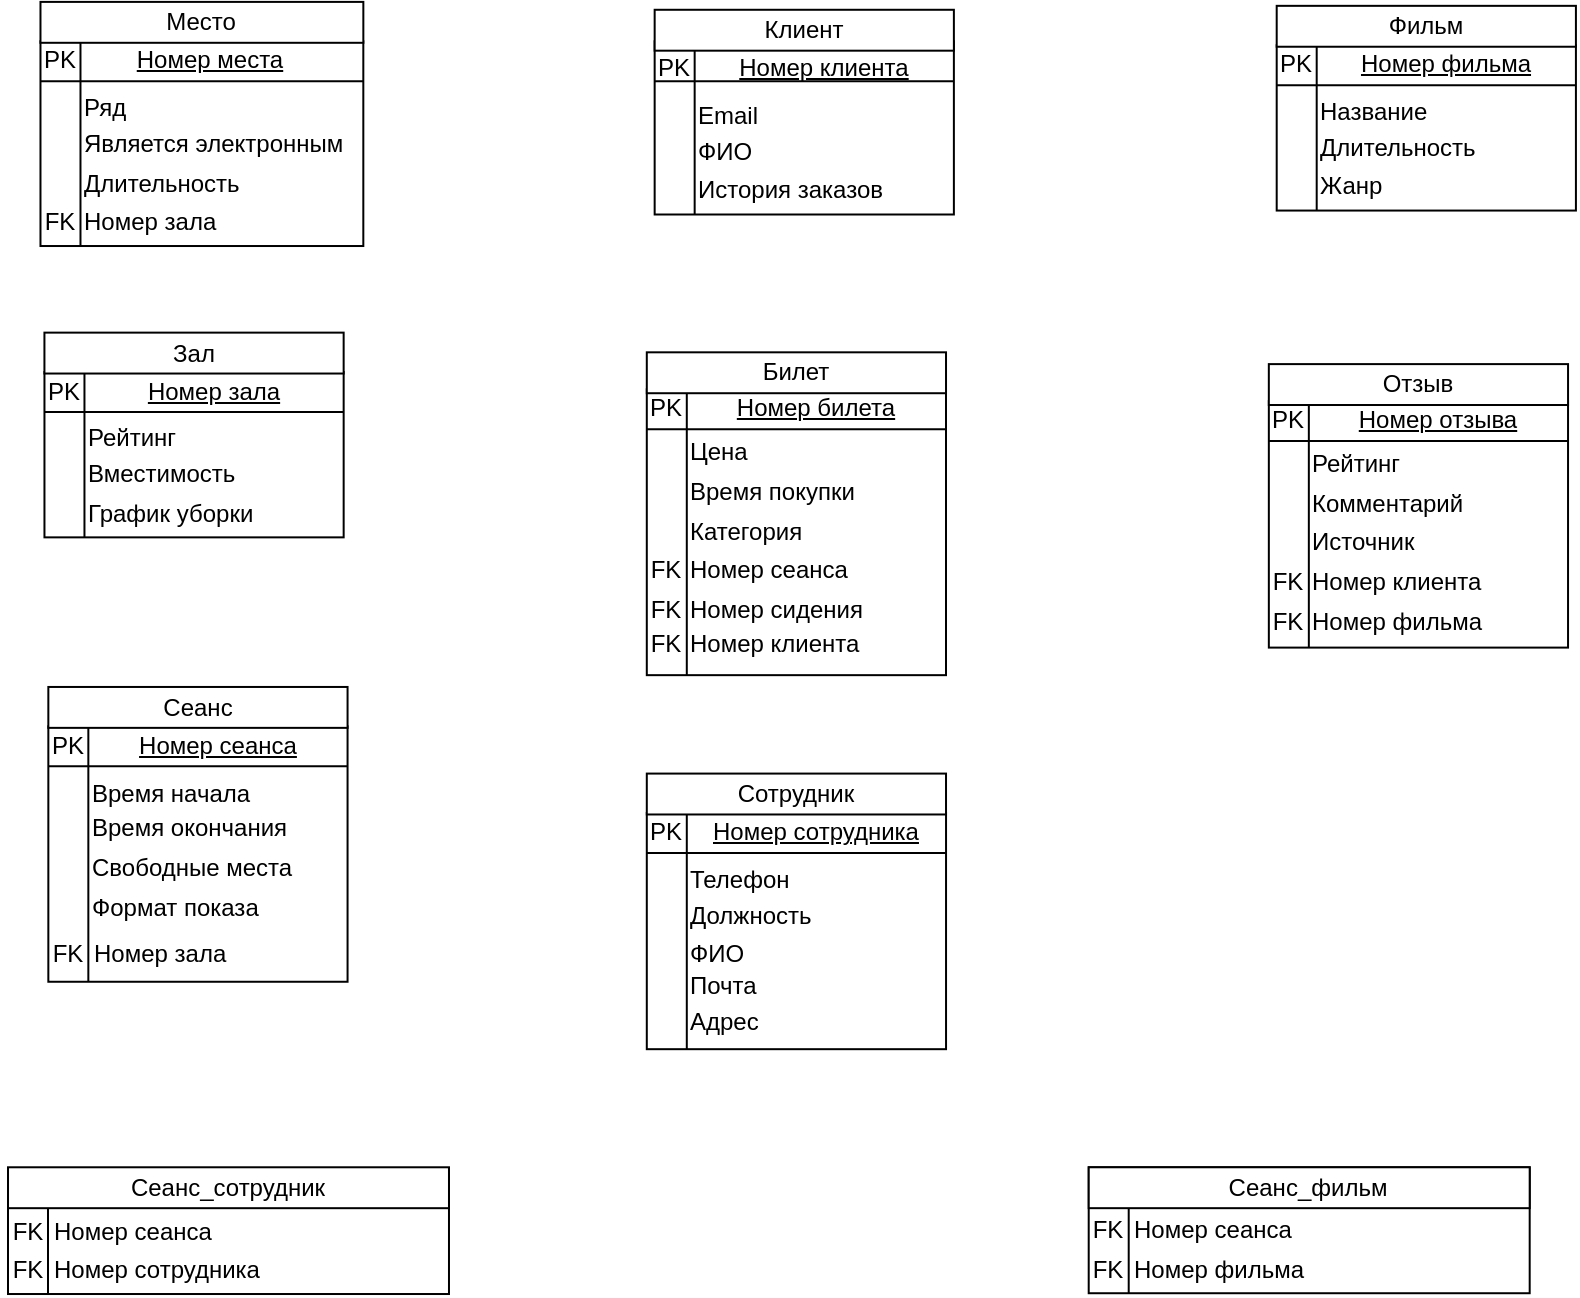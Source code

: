 <mxfile version="25.0.3">
  <diagram name="Страница — 1" id="4iz46CF-i44FkJO18V2z">
    <mxGraphModel dx="1155" dy="1988" grid="1" gridSize="3.937" guides="1" tooltips="1" connect="1" arrows="0" fold="1" page="1" pageScale="1" pageWidth="827" pageHeight="1169" math="0" shadow="0">
      <root>
        <mxCell id="0" />
        <mxCell id="1" parent="0" />
        <mxCell id="rWf4PkIw1cAcbLrowycZ-1" value="" style="shape=internalStorage;whiteSpace=wrap;html=1;backgroundOutline=1;" parent="1" vertex="1">
          <mxGeometry x="47.24" y="-165.36" width="161.42" height="102.37" as="geometry" />
        </mxCell>
        <mxCell id="rWf4PkIw1cAcbLrowycZ-12" value="Является электронным" style="text;html=1;align=left;verticalAlign=middle;whiteSpace=wrap;rounded=0;" parent="1" vertex="1">
          <mxGeometry x="66.93" y="-125.99" width="145.67" height="23.62" as="geometry" />
        </mxCell>
        <mxCell id="rWf4PkIw1cAcbLrowycZ-13" value="Длительность" style="text;html=1;align=left;verticalAlign=middle;whiteSpace=wrap;rounded=0;" parent="1" vertex="1">
          <mxGeometry x="66.93" y="-106.31" width="94.49" height="23.62" as="geometry" />
        </mxCell>
        <mxCell id="rWf4PkIw1cAcbLrowycZ-17" value="Место" style="whiteSpace=wrap;html=1;align=center;" parent="1" vertex="1">
          <mxGeometry x="47.24" y="-185.05" width="161.43" height="20.45" as="geometry" />
        </mxCell>
        <mxCell id="rWf4PkIw1cAcbLrowycZ-18" value="&lt;u&gt;Номер места&lt;/u&gt;" style="text;html=1;align=center;verticalAlign=middle;whiteSpace=wrap;rounded=0;" parent="1" vertex="1">
          <mxGeometry x="66.93" y="-165.36" width="129.92" height="19.68" as="geometry" />
        </mxCell>
        <mxCell id="rWf4PkIw1cAcbLrowycZ-19" value="PK" style="text;html=1;align=center;verticalAlign=middle;whiteSpace=wrap;rounded=0;" parent="1" vertex="1">
          <mxGeometry x="43.31" y="-167.33" width="27.56" height="23.62" as="geometry" />
        </mxCell>
        <mxCell id="rWf4PkIw1cAcbLrowycZ-20" value="Ряд" style="text;html=1;align=left;verticalAlign=middle;whiteSpace=wrap;rounded=0;" parent="1" vertex="1">
          <mxGeometry x="66.94" y="-143.71" width="70.86" height="23.62" as="geometry" />
        </mxCell>
        <mxCell id="rWf4PkIw1cAcbLrowycZ-24" value="" style="shape=internalStorage;whiteSpace=wrap;html=1;backgroundOutline=1;" parent="1" vertex="1">
          <mxGeometry x="354.33" y="-165.37" width="149.61" height="86.62" as="geometry" />
        </mxCell>
        <mxCell id="rWf4PkIw1cAcbLrowycZ-25" value="ФИО" style="text;html=1;align=left;verticalAlign=middle;whiteSpace=wrap;rounded=0;" parent="1" vertex="1">
          <mxGeometry x="374.02" y="-122.05" width="74.8" height="23.62" as="geometry" />
        </mxCell>
        <mxCell id="rWf4PkIw1cAcbLrowycZ-26" value="История заказов" style="text;html=1;align=left;verticalAlign=middle;whiteSpace=wrap;rounded=0;" parent="1" vertex="1">
          <mxGeometry x="374.02" y="-102.37" width="118.12" height="23.62" as="geometry" />
        </mxCell>
        <mxCell id="rWf4PkIw1cAcbLrowycZ-29" value="Клиент" style="whiteSpace=wrap;html=1;align=center;" parent="1" vertex="1">
          <mxGeometry x="354.33" y="-181.11" width="149.61" height="20.45" as="geometry" />
        </mxCell>
        <mxCell id="rWf4PkIw1cAcbLrowycZ-30" value="&lt;u&gt;Номер клиента&lt;/u&gt;" style="text;html=1;align=center;verticalAlign=middle;whiteSpace=wrap;rounded=0;" parent="1" vertex="1">
          <mxGeometry x="374.02" y="-161.42" width="129.92" height="19.68" as="geometry" />
        </mxCell>
        <mxCell id="rWf4PkIw1cAcbLrowycZ-31" value="PK" style="text;html=1;align=center;verticalAlign=middle;whiteSpace=wrap;rounded=0;" parent="1" vertex="1">
          <mxGeometry x="350.4" y="-163.39" width="27.56" height="23.62" as="geometry" />
        </mxCell>
        <mxCell id="rWf4PkIw1cAcbLrowycZ-32" value="Email" style="text;html=1;align=left;verticalAlign=middle;whiteSpace=wrap;rounded=0;" parent="1" vertex="1">
          <mxGeometry x="374.03" y="-139.77" width="70.86" height="23.62" as="geometry" />
        </mxCell>
        <mxCell id="rWf4PkIw1cAcbLrowycZ-48" value="" style="shape=internalStorage;whiteSpace=wrap;html=1;backgroundOutline=1;" parent="1" vertex="1">
          <mxGeometry x="665.35" y="-163.39" width="149.61" height="82.67" as="geometry" />
        </mxCell>
        <mxCell id="rWf4PkIw1cAcbLrowycZ-49" value="Длительность" style="text;html=1;align=left;verticalAlign=middle;whiteSpace=wrap;rounded=0;" parent="1" vertex="1">
          <mxGeometry x="685.04" y="-124.02" width="74.8" height="23.62" as="geometry" />
        </mxCell>
        <mxCell id="rWf4PkIw1cAcbLrowycZ-50" value="Жанр" style="text;html=1;align=left;verticalAlign=middle;whiteSpace=wrap;rounded=0;" parent="1" vertex="1">
          <mxGeometry x="685.04" y="-104.34" width="94.49" height="23.62" as="geometry" />
        </mxCell>
        <mxCell id="rWf4PkIw1cAcbLrowycZ-53" value="Фильм" style="whiteSpace=wrap;html=1;align=center;" parent="1" vertex="1">
          <mxGeometry x="665.35" y="-183.08" width="149.61" height="20.45" as="geometry" />
        </mxCell>
        <mxCell id="rWf4PkIw1cAcbLrowycZ-54" value="&lt;u&gt;Номер фильма&lt;/u&gt;" style="text;html=1;align=center;verticalAlign=middle;whiteSpace=wrap;rounded=0;" parent="1" vertex="1">
          <mxGeometry x="685.04" y="-163.39" width="129.92" height="19.68" as="geometry" />
        </mxCell>
        <mxCell id="rWf4PkIw1cAcbLrowycZ-55" value="PK" style="text;html=1;align=center;verticalAlign=middle;whiteSpace=wrap;rounded=0;" parent="1" vertex="1">
          <mxGeometry x="661.42" y="-165.36" width="27.56" height="23.62" as="geometry" />
        </mxCell>
        <mxCell id="rWf4PkIw1cAcbLrowycZ-56" value="Название" style="text;html=1;align=left;verticalAlign=middle;whiteSpace=wrap;rounded=0;" parent="1" vertex="1">
          <mxGeometry x="685.05" y="-141.74" width="70.86" height="23.62" as="geometry" />
        </mxCell>
        <mxCell id="rWf4PkIw1cAcbLrowycZ-61" value="" style="shape=internalStorage;whiteSpace=wrap;html=1;backgroundOutline=1;" parent="1" vertex="1">
          <mxGeometry x="51.17" y="177.17" width="149.61" height="127.71" as="geometry" />
        </mxCell>
        <mxCell id="rWf4PkIw1cAcbLrowycZ-62" value="Время окончания" style="text;html=1;align=left;verticalAlign=middle;whiteSpace=wrap;rounded=0;" parent="1" vertex="1">
          <mxGeometry x="70.86" y="216.54" width="116.13" height="23.62" as="geometry" />
        </mxCell>
        <mxCell id="rWf4PkIw1cAcbLrowycZ-63" value="Свободные места" style="text;html=1;align=left;verticalAlign=middle;whiteSpace=wrap;rounded=0;" parent="1" vertex="1">
          <mxGeometry x="70.86" y="236.22" width="143.69" height="23.62" as="geometry" />
        </mxCell>
        <mxCell id="rWf4PkIw1cAcbLrowycZ-64" value="Формат показа" style="text;html=1;align=left;verticalAlign=middle;whiteSpace=wrap;rounded=0;" parent="1" vertex="1">
          <mxGeometry x="70.86" y="255.9" width="124" height="23.62" as="geometry" />
        </mxCell>
        <mxCell id="rWf4PkIw1cAcbLrowycZ-65" value="Номер зала" style="text;html=1;align=left;verticalAlign=middle;whiteSpace=wrap;rounded=0;" parent="1" vertex="1">
          <mxGeometry x="71.86" y="279.52" width="120.06" height="23.62" as="geometry" />
        </mxCell>
        <mxCell id="rWf4PkIw1cAcbLrowycZ-66" value="Сеанс" style="whiteSpace=wrap;html=1;align=center;" parent="1" vertex="1">
          <mxGeometry x="51.17" y="157.48" width="149.61" height="20.45" as="geometry" />
        </mxCell>
        <mxCell id="rWf4PkIw1cAcbLrowycZ-67" value="&lt;u&gt;Номер сеанса&lt;/u&gt;" style="text;html=1;align=center;verticalAlign=middle;whiteSpace=wrap;rounded=0;" parent="1" vertex="1">
          <mxGeometry x="70.86" y="177.17" width="129.92" height="19.68" as="geometry" />
        </mxCell>
        <mxCell id="rWf4PkIw1cAcbLrowycZ-68" value="PK" style="text;html=1;align=center;verticalAlign=middle;whiteSpace=wrap;rounded=0;" parent="1" vertex="1">
          <mxGeometry x="47.24" y="175.2" width="27.56" height="23.62" as="geometry" />
        </mxCell>
        <mxCell id="rWf4PkIw1cAcbLrowycZ-69" value="Время начала" style="text;html=1;align=left;verticalAlign=middle;whiteSpace=wrap;rounded=0;" parent="1" vertex="1">
          <mxGeometry x="70.87" y="198.82" width="104.31" height="23.62" as="geometry" />
        </mxCell>
        <mxCell id="rWf4PkIw1cAcbLrowycZ-71" value="FK" style="text;html=1;align=center;verticalAlign=middle;whiteSpace=wrap;rounded=0;" parent="1" vertex="1">
          <mxGeometry x="47.24" y="279.52" width="27.56" height="23.62" as="geometry" />
        </mxCell>
        <mxCell id="rWf4PkIw1cAcbLrowycZ-90" value="" style="shape=internalStorage;whiteSpace=wrap;html=1;backgroundOutline=1;" parent="1" vertex="1">
          <mxGeometry x="350.4" y="8.65" width="149.6" height="142.93" as="geometry" />
        </mxCell>
        <mxCell id="rWf4PkIw1cAcbLrowycZ-91" value="Время покупки" style="text;html=1;align=left;verticalAlign=middle;whiteSpace=wrap;rounded=0;" parent="1" vertex="1">
          <mxGeometry x="370.09" y="48.02" width="118.1" height="23.62" as="geometry" />
        </mxCell>
        <mxCell id="rWf4PkIw1cAcbLrowycZ-92" value="Категория" style="text;html=1;align=left;verticalAlign=middle;whiteSpace=wrap;rounded=0;" parent="1" vertex="1">
          <mxGeometry x="370.09" y="67.7" width="94.49" height="23.62" as="geometry" />
        </mxCell>
        <mxCell id="rWf4PkIw1cAcbLrowycZ-94" value="Билет" style="whiteSpace=wrap;html=1;align=center;" parent="1" vertex="1">
          <mxGeometry x="350.4" y="-9.84" width="149.61" height="20.45" as="geometry" />
        </mxCell>
        <mxCell id="rWf4PkIw1cAcbLrowycZ-95" value="&lt;u&gt;Номер билета&lt;/u&gt;" style="text;html=1;align=center;verticalAlign=middle;whiteSpace=wrap;rounded=0;" parent="1" vertex="1">
          <mxGeometry x="370.09" y="8.65" width="129.92" height="19.68" as="geometry" />
        </mxCell>
        <mxCell id="rWf4PkIw1cAcbLrowycZ-96" value="PK" style="text;html=1;align=center;verticalAlign=middle;whiteSpace=wrap;rounded=0;" parent="1" vertex="1">
          <mxGeometry x="346.47" y="6.68" width="27.56" height="23.62" as="geometry" />
        </mxCell>
        <mxCell id="rWf4PkIw1cAcbLrowycZ-97" value="Цена" style="text;html=1;align=left;verticalAlign=middle;whiteSpace=wrap;rounded=0;" parent="1" vertex="1">
          <mxGeometry x="370.08" y="28.33" width="70.86" height="23.62" as="geometry" />
        </mxCell>
        <mxCell id="rWf4PkIw1cAcbLrowycZ-99" value="Номер сеанса" style="text;html=1;align=left;verticalAlign=middle;whiteSpace=wrap;rounded=0;" parent="1" vertex="1">
          <mxGeometry x="370.09" y="87.38" width="118.1" height="23.62" as="geometry" />
        </mxCell>
        <mxCell id="rWf4PkIw1cAcbLrowycZ-100" value="FK" style="text;html=1;align=center;verticalAlign=middle;whiteSpace=wrap;rounded=0;" parent="1" vertex="1">
          <mxGeometry x="346.46" y="87.38" width="27.56" height="23.62" as="geometry" />
        </mxCell>
        <mxCell id="rWf4PkIw1cAcbLrowycZ-101" value="" style="shape=internalStorage;whiteSpace=wrap;html=1;backgroundOutline=1;" parent="1" vertex="1">
          <mxGeometry x="350.4" y="220.48" width="149.62" height="118.11" as="geometry" />
        </mxCell>
        <mxCell id="rWf4PkIw1cAcbLrowycZ-102" value="ФИО" style="text;html=1;align=left;verticalAlign=middle;whiteSpace=wrap;rounded=0;" parent="1" vertex="1">
          <mxGeometry x="370.1" y="279.53" width="74.8" height="23.62" as="geometry" />
        </mxCell>
        <mxCell id="rWf4PkIw1cAcbLrowycZ-103" value="Почта" style="text;html=1;align=left;verticalAlign=middle;whiteSpace=wrap;rounded=0;" parent="1" vertex="1">
          <mxGeometry x="370.09" y="295.27" width="94.49" height="23.62" as="geometry" />
        </mxCell>
        <mxCell id="rWf4PkIw1cAcbLrowycZ-104" value="Адрес" style="text;html=1;align=left;verticalAlign=middle;whiteSpace=wrap;rounded=0;" parent="1" vertex="1">
          <mxGeometry x="370.1" y="312.74" width="118.1" height="23.62" as="geometry" />
        </mxCell>
        <mxCell id="rWf4PkIw1cAcbLrowycZ-105" value="Сотрудник" style="whiteSpace=wrap;html=1;align=center;" parent="1" vertex="1">
          <mxGeometry x="350.4" y="200.79" width="149.61" height="20.45" as="geometry" />
        </mxCell>
        <mxCell id="rWf4PkIw1cAcbLrowycZ-106" value="&lt;u&gt;Номер сотрудника&lt;/u&gt;" style="text;html=1;align=center;verticalAlign=middle;whiteSpace=wrap;rounded=0;" parent="1" vertex="1">
          <mxGeometry x="370.09" y="220.48" width="129.92" height="19.68" as="geometry" />
        </mxCell>
        <mxCell id="rWf4PkIw1cAcbLrowycZ-107" value="PK" style="text;html=1;align=center;verticalAlign=middle;whiteSpace=wrap;rounded=0;" parent="1" vertex="1">
          <mxGeometry x="346.47" y="218.51" width="27.56" height="23.62" as="geometry" />
        </mxCell>
        <mxCell id="rWf4PkIw1cAcbLrowycZ-108" value="Телефон&amp;nbsp;" style="text;html=1;align=left;verticalAlign=middle;whiteSpace=wrap;rounded=0;" parent="1" vertex="1">
          <mxGeometry x="370.1" y="242.13" width="70.86" height="23.62" as="geometry" />
        </mxCell>
        <mxCell id="u6HrmbSjjyp3pvmETz_L-21" value="" style="shape=internalStorage;whiteSpace=wrap;html=1;backgroundOutline=1;" vertex="1" parent="1">
          <mxGeometry x="49.23" y="0.01" width="149.6" height="82.67" as="geometry" />
        </mxCell>
        <mxCell id="u6HrmbSjjyp3pvmETz_L-22" value="Вместимость" style="text;html=1;align=left;verticalAlign=middle;whiteSpace=wrap;rounded=0;" vertex="1" parent="1">
          <mxGeometry x="68.907" y="39.377" width="116.13" height="23.62" as="geometry" />
        </mxCell>
        <mxCell id="u6HrmbSjjyp3pvmETz_L-23" value="График уборки" style="text;html=1;align=left;verticalAlign=middle;whiteSpace=wrap;rounded=0;" vertex="1" parent="1">
          <mxGeometry x="68.907" y="59.057" width="143.69" height="23.62" as="geometry" />
        </mxCell>
        <mxCell id="u6HrmbSjjyp3pvmETz_L-26" value="Зал" style="whiteSpace=wrap;html=1;align=center;" vertex="1" parent="1">
          <mxGeometry x="49.217" y="-19.683" width="149.61" height="20.45" as="geometry" />
        </mxCell>
        <mxCell id="u6HrmbSjjyp3pvmETz_L-27" value="&lt;u&gt;Номер зала&lt;/u&gt;" style="text;html=1;align=center;verticalAlign=middle;whiteSpace=wrap;rounded=0;" vertex="1" parent="1">
          <mxGeometry x="68.907" y="0.007" width="129.92" height="19.68" as="geometry" />
        </mxCell>
        <mxCell id="u6HrmbSjjyp3pvmETz_L-28" value="PK" style="text;html=1;align=center;verticalAlign=middle;whiteSpace=wrap;rounded=0;" vertex="1" parent="1">
          <mxGeometry x="45.287" y="-1.963" width="27.56" height="23.62" as="geometry" />
        </mxCell>
        <mxCell id="u6HrmbSjjyp3pvmETz_L-29" value="Рейтинг" style="text;html=1;align=left;verticalAlign=middle;whiteSpace=wrap;rounded=0;" vertex="1" parent="1">
          <mxGeometry x="68.917" y="21.657" width="104.31" height="23.62" as="geometry" />
        </mxCell>
        <mxCell id="u6HrmbSjjyp3pvmETz_L-34" value="Номер сидения" style="text;html=1;align=left;verticalAlign=middle;whiteSpace=wrap;rounded=0;" vertex="1" parent="1">
          <mxGeometry x="370.097" y="107.077" width="118.1" height="23.62" as="geometry" />
        </mxCell>
        <mxCell id="u6HrmbSjjyp3pvmETz_L-35" value="FK" style="text;html=1;align=center;verticalAlign=middle;whiteSpace=wrap;rounded=0;" vertex="1" parent="1">
          <mxGeometry x="346.467" y="107.077" width="27.56" height="23.62" as="geometry" />
        </mxCell>
        <mxCell id="u6HrmbSjjyp3pvmETz_L-36" value="Номер клиента" style="text;html=1;align=left;verticalAlign=middle;whiteSpace=wrap;rounded=0;" vertex="1" parent="1">
          <mxGeometry x="370.104" y="124.024" width="118.1" height="23.62" as="geometry" />
        </mxCell>
        <mxCell id="u6HrmbSjjyp3pvmETz_L-37" value="FK" style="text;html=1;align=center;verticalAlign=middle;whiteSpace=wrap;rounded=0;" vertex="1" parent="1">
          <mxGeometry x="346.474" y="124.024" width="27.56" height="23.62" as="geometry" />
        </mxCell>
        <mxCell id="u6HrmbSjjyp3pvmETz_L-46" value="" style="shape=internalStorage;whiteSpace=wrap;html=1;backgroundOutline=1;" vertex="1" parent="1">
          <mxGeometry x="661.42" y="14.55" width="149.6" height="123.25" as="geometry" />
        </mxCell>
        <mxCell id="u6HrmbSjjyp3pvmETz_L-47" value="Комментарий" style="text;html=1;align=left;verticalAlign=middle;whiteSpace=wrap;rounded=0;" vertex="1" parent="1">
          <mxGeometry x="681.107" y="53.917" width="118.1" height="23.62" as="geometry" />
        </mxCell>
        <mxCell id="u6HrmbSjjyp3pvmETz_L-48" value="Источник" style="text;html=1;align=left;verticalAlign=middle;whiteSpace=wrap;rounded=0;" vertex="1" parent="1">
          <mxGeometry x="681.107" y="73.597" width="94.49" height="23.62" as="geometry" />
        </mxCell>
        <mxCell id="u6HrmbSjjyp3pvmETz_L-49" value="Отзыв" style="whiteSpace=wrap;html=1;align=center;" vertex="1" parent="1">
          <mxGeometry x="661.417" y="-3.943" width="149.61" height="20.45" as="geometry" />
        </mxCell>
        <mxCell id="u6HrmbSjjyp3pvmETz_L-50" value="&lt;u&gt;Номер отзыва&lt;/u&gt;" style="text;html=1;align=center;verticalAlign=middle;whiteSpace=wrap;rounded=0;" vertex="1" parent="1">
          <mxGeometry x="681.107" y="14.547" width="129.92" height="19.68" as="geometry" />
        </mxCell>
        <mxCell id="u6HrmbSjjyp3pvmETz_L-51" value="PK" style="text;html=1;align=center;verticalAlign=middle;whiteSpace=wrap;rounded=0;" vertex="1" parent="1">
          <mxGeometry x="657.487" y="12.577" width="27.56" height="23.62" as="geometry" />
        </mxCell>
        <mxCell id="u6HrmbSjjyp3pvmETz_L-52" value="Рейтинг" style="text;html=1;align=left;verticalAlign=middle;whiteSpace=wrap;rounded=0;" vertex="1" parent="1">
          <mxGeometry x="681.097" y="34.227" width="70.86" height="23.62" as="geometry" />
        </mxCell>
        <mxCell id="u6HrmbSjjyp3pvmETz_L-53" value="Номер клиента" style="text;html=1;align=left;verticalAlign=middle;whiteSpace=wrap;rounded=0;" vertex="1" parent="1">
          <mxGeometry x="681.107" y="93.277" width="118.1" height="23.62" as="geometry" />
        </mxCell>
        <mxCell id="u6HrmbSjjyp3pvmETz_L-54" value="FK" style="text;html=1;align=center;verticalAlign=middle;whiteSpace=wrap;rounded=0;" vertex="1" parent="1">
          <mxGeometry x="657.477" y="93.277" width="27.56" height="23.62" as="geometry" />
        </mxCell>
        <mxCell id="u6HrmbSjjyp3pvmETz_L-55" value="Номер фильма" style="text;html=1;align=left;verticalAlign=middle;whiteSpace=wrap;rounded=0;" vertex="1" parent="1">
          <mxGeometry x="681.114" y="112.974" width="118.1" height="23.62" as="geometry" />
        </mxCell>
        <mxCell id="u6HrmbSjjyp3pvmETz_L-56" value="FK" style="text;html=1;align=center;verticalAlign=middle;whiteSpace=wrap;rounded=0;" vertex="1" parent="1">
          <mxGeometry x="657.484" y="112.974" width="27.56" height="23.62" as="geometry" />
        </mxCell>
        <mxCell id="u6HrmbSjjyp3pvmETz_L-62" value="FK" style="text;html=1;align=center;verticalAlign=middle;whiteSpace=wrap;rounded=0;" vertex="1" parent="1">
          <mxGeometry x="43.311" y="-86.609" width="27.56" height="23.62" as="geometry" />
        </mxCell>
        <mxCell id="u6HrmbSjjyp3pvmETz_L-63" value="Номер зала" style="text;html=1;align=left;verticalAlign=middle;whiteSpace=wrap;rounded=0;" vertex="1" parent="1">
          <mxGeometry x="66.921" y="-86.609" width="118.1" height="23.62" as="geometry" />
        </mxCell>
        <mxCell id="u6HrmbSjjyp3pvmETz_L-64" value="" style="shape=internalStorage;whiteSpace=wrap;html=1;backgroundOutline=1;" vertex="1" parent="1">
          <mxGeometry x="31.0" y="398.03" width="220.49" height="62.98" as="geometry" />
        </mxCell>
        <mxCell id="u6HrmbSjjyp3pvmETz_L-68" value="Сеанс_сотрудник" style="whiteSpace=wrap;html=1;align=center;" vertex="1" parent="1">
          <mxGeometry x="31.01" y="397.64" width="220.48" height="20.45" as="geometry" />
        </mxCell>
        <mxCell id="u6HrmbSjjyp3pvmETz_L-74" value="Номер сеанса" style="text;html=1;align=left;verticalAlign=middle;whiteSpace=wrap;rounded=0;" vertex="1" parent="1">
          <mxGeometry x="51.69" y="417.71" width="120.06" height="23.62" as="geometry" />
        </mxCell>
        <mxCell id="u6HrmbSjjyp3pvmETz_L-75" value="FK" style="text;html=1;align=center;verticalAlign=middle;whiteSpace=wrap;rounded=0;" vertex="1" parent="1">
          <mxGeometry x="27.067" y="417.707" width="27.56" height="23.62" as="geometry" />
        </mxCell>
        <mxCell id="u6HrmbSjjyp3pvmETz_L-76" value="Номер сотрудника" style="text;html=1;align=left;verticalAlign=middle;whiteSpace=wrap;rounded=0;" vertex="1" parent="1">
          <mxGeometry x="51.684" y="437.394" width="120.06" height="23.62" as="geometry" />
        </mxCell>
        <mxCell id="u6HrmbSjjyp3pvmETz_L-77" value="FK" style="text;html=1;align=center;verticalAlign=middle;whiteSpace=wrap;rounded=0;" vertex="1" parent="1">
          <mxGeometry x="27.064" y="437.394" width="27.56" height="23.62" as="geometry" />
        </mxCell>
        <mxCell id="u6HrmbSjjyp3pvmETz_L-78" value="Должность" style="text;html=1;align=left;verticalAlign=middle;whiteSpace=wrap;rounded=0;" vertex="1" parent="1">
          <mxGeometry x="370.087" y="259.837" width="74.8" height="23.62" as="geometry" />
        </mxCell>
        <mxCell id="u6HrmbSjjyp3pvmETz_L-79" value="" style="shape=internalStorage;whiteSpace=wrap;html=1;backgroundOutline=1;" vertex="1" parent="1">
          <mxGeometry x="571.357" y="397.637" width="220.49" height="62.98" as="geometry" />
        </mxCell>
        <mxCell id="u6HrmbSjjyp3pvmETz_L-80" value="Сеанс_фильм" style="whiteSpace=wrap;html=1;align=center;" vertex="1" parent="1">
          <mxGeometry x="571.367" y="397.637" width="220.48" height="20.45" as="geometry" />
        </mxCell>
        <mxCell id="u6HrmbSjjyp3pvmETz_L-83" value="Номер сеанса" style="text;html=1;align=left;verticalAlign=middle;whiteSpace=wrap;rounded=0;" vertex="1" parent="1">
          <mxGeometry x="592.047" y="417.317" width="120.06" height="23.62" as="geometry" />
        </mxCell>
        <mxCell id="u6HrmbSjjyp3pvmETz_L-84" value="FK" style="text;html=1;align=center;verticalAlign=middle;whiteSpace=wrap;rounded=0;" vertex="1" parent="1">
          <mxGeometry x="567.424" y="417.314" width="27.56" height="23.62" as="geometry" />
        </mxCell>
        <mxCell id="u6HrmbSjjyp3pvmETz_L-85" value="Номер фильма" style="text;html=1;align=left;verticalAlign=middle;whiteSpace=wrap;rounded=0;" vertex="1" parent="1">
          <mxGeometry x="592.041" y="437.001" width="120.06" height="23.62" as="geometry" />
        </mxCell>
        <mxCell id="u6HrmbSjjyp3pvmETz_L-86" value="FK" style="text;html=1;align=center;verticalAlign=middle;whiteSpace=wrap;rounded=0;" vertex="1" parent="1">
          <mxGeometry x="567.421" y="437.001" width="27.56" height="23.62" as="geometry" />
        </mxCell>
      </root>
    </mxGraphModel>
  </diagram>
</mxfile>
